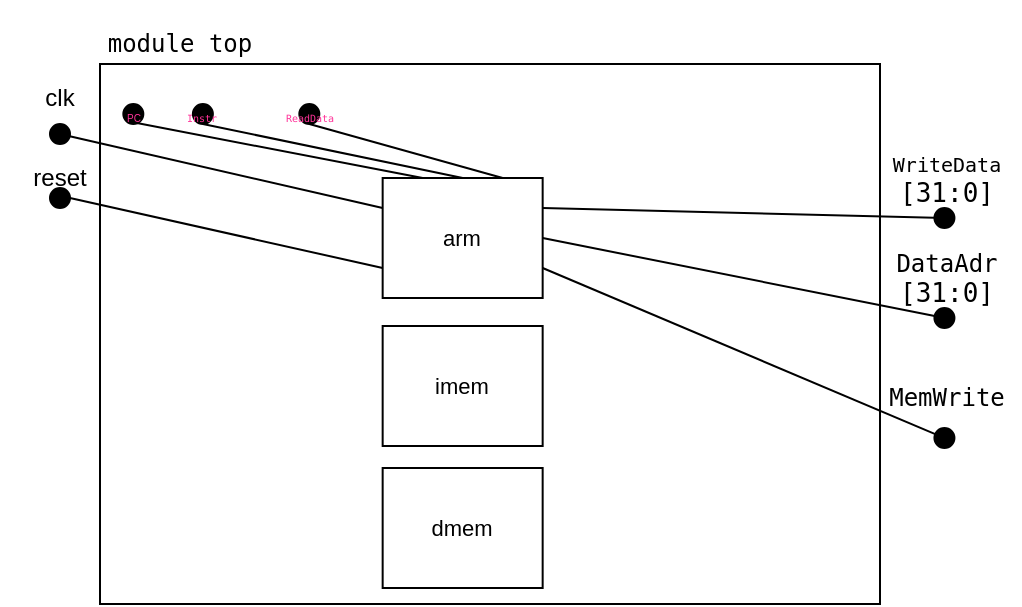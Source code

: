 <mxfile version="26.2.9">
  <diagram name="Página-1" id="jtlJ-4wsGC8OoZ16ufVr">
    <mxGraphModel dx="985" dy="541" grid="1" gridSize="10" guides="1" tooltips="1" connect="1" arrows="1" fold="1" page="1" pageScale="1" pageWidth="827" pageHeight="1169" math="0" shadow="0">
      <root>
        <mxCell id="0" />
        <mxCell id="1" parent="0" />
        <mxCell id="pLzm11BmAwQGTYK_m34K-6" value="&#xa;&lt;code&gt;&lt;span class=&quot;hljs-keyword&quot;&gt;module&lt;/span&gt;&lt;span class=&quot;&quot;&gt; top&lt;/span&gt;&lt;/code&gt;&#xa;&#xa;" style="text;html=1;align=center;verticalAlign=middle;whiteSpace=wrap;rounded=0;" parent="1" vertex="1">
          <mxGeometry x="80" y="130" width="100" height="30" as="geometry" />
        </mxCell>
        <mxCell id="pLzm11BmAwQGTYK_m34K-16" value="" style="group;flipH=1;" parent="1" vertex="1" connectable="0">
          <mxGeometry x="440" y="190" width="110" height="228" as="geometry" />
        </mxCell>
        <mxCell id="pLzm11BmAwQGTYK_m34K-13" value="" style="ellipse;whiteSpace=wrap;html=1;aspect=fixed;fillColor=#000000;" parent="pLzm11BmAwQGTYK_m34K-16" vertex="1">
          <mxGeometry x="67.222" y="30" width="10" height="10" as="geometry" />
        </mxCell>
        <mxCell id="pLzm11BmAwQGTYK_m34K-14" value="&lt;code&gt;&lt;span class=&quot;&quot;&gt;&lt;font style=&quot;font-size: 10px;&quot;&gt;WriteData&lt;/font&gt;&lt;/span&gt;&lt;/code&gt;&lt;div&gt;&lt;code&gt;&lt;span class=&quot;&quot;&gt;&lt;font size=&quot;3&quot;&gt;&lt;span class=&quot;&quot;&gt;[&lt;/span&gt;&lt;span class=&quot;hljs-number&quot;&gt;31&lt;/span&gt;&lt;span class=&quot;&quot;&gt;:&lt;/span&gt;&lt;span class=&quot;hljs-number&quot;&gt;0&lt;/span&gt;&lt;span class=&quot;&quot;&gt;]&lt;/span&gt;&lt;/font&gt;&lt;/span&gt;&lt;/code&gt;&lt;/div&gt;" style="text;html=1;align=center;verticalAlign=middle;whiteSpace=wrap;rounded=0;" parent="pLzm11BmAwQGTYK_m34K-16" vertex="1">
          <mxGeometry x="36.667" width="73.333" height="30" as="geometry" />
        </mxCell>
        <mxCell id="pLzm11BmAwQGTYK_m34K-1" value="" style="rounded=0;whiteSpace=wrap;html=1;" parent="pLzm11BmAwQGTYK_m34K-16" vertex="1">
          <mxGeometry x="-350" y="-42" width="390" height="270" as="geometry" />
        </mxCell>
        <mxCell id="pLzm11BmAwQGTYK_m34K-35" value="" style="group;flipH=1;" parent="pLzm11BmAwQGTYK_m34K-16" vertex="1" connectable="0">
          <mxGeometry x="-370" y="-22" width="116.1" height="40" as="geometry" />
        </mxCell>
        <mxCell id="pLzm11BmAwQGTYK_m34K-36" value="&lt;span style=&quot;font-family: monospace;&quot;&gt;&lt;font style=&quot;font-size: 5px; color: rgb(255, 51, 153);&quot;&gt;Instr&lt;/font&gt;&lt;/span&gt;" style="ellipse;whiteSpace=wrap;html=1;aspect=fixed;fillColor=#000000;" parent="pLzm11BmAwQGTYK_m34K-35" vertex="1">
          <mxGeometry x="66.44" width="10" height="10" as="geometry" />
        </mxCell>
        <mxCell id="pLzm11BmAwQGTYK_m34K-43" value="&lt;span style=&quot;font-family: monospace;&quot;&gt;&lt;font style=&quot;font-size: 5px; color: rgb(255, 51, 153);&quot;&gt;ReadData&lt;/font&gt;&lt;/span&gt;" style="ellipse;whiteSpace=wrap;html=1;aspect=fixed;fillColor=#000000;" parent="pLzm11BmAwQGTYK_m34K-16" vertex="1">
          <mxGeometry x="-250.333" y="-22" width="10" height="10" as="geometry" />
        </mxCell>
        <mxCell id="pLzm11BmAwQGTYK_m34K-27" value="" style="group;flipH=1;" parent="pLzm11BmAwQGTYK_m34K-16" vertex="1" connectable="0">
          <mxGeometry x="-370" y="-22" width="110" height="40" as="geometry" />
        </mxCell>
        <mxCell id="pLzm11BmAwQGTYK_m34K-28" value="&lt;font style=&quot;font-size: 5px; color: rgb(255, 51, 153);&quot;&gt;PC&lt;/font&gt;" style="ellipse;whiteSpace=wrap;html=1;aspect=fixed;fillColor=#000000;" parent="pLzm11BmAwQGTYK_m34K-27" vertex="1">
          <mxGeometry x="31.663" width="10" height="10" as="geometry" />
        </mxCell>
        <mxCell id="pLzm11BmAwQGTYK_m34K-25" value="" style="group" parent="pLzm11BmAwQGTYK_m34K-27" vertex="1" connectable="0">
          <mxGeometry x="-30" y="-18" width="90" height="40" as="geometry" />
        </mxCell>
        <mxCell id="pLzm11BmAwQGTYK_m34K-7" value="" style="ellipse;whiteSpace=wrap;html=1;aspect=fixed;fillColor=#000000;" parent="pLzm11BmAwQGTYK_m34K-25" vertex="1">
          <mxGeometry x="25" y="28" width="10" height="10" as="geometry" />
        </mxCell>
        <mxCell id="pLzm11BmAwQGTYK_m34K-8" value="clk" style="text;html=1;align=center;verticalAlign=middle;whiteSpace=wrap;rounded=0;" parent="pLzm11BmAwQGTYK_m34K-25" vertex="1">
          <mxGeometry width="60" height="30" as="geometry" />
        </mxCell>
        <mxCell id="pLzm11BmAwQGTYK_m34K-44" value="arm" style="rounded=0;whiteSpace=wrap;html=1;fontFamily=Helvetica;fontSize=11;fontColor=default;labelBackgroundColor=default;" parent="pLzm11BmAwQGTYK_m34K-16" vertex="1">
          <mxGeometry x="-208.67" y="15" width="80" height="60" as="geometry" />
        </mxCell>
        <mxCell id="pLzm11BmAwQGTYK_m34K-15" value="" style="endArrow=none;html=1;rounded=0;exitX=1;exitY=0.25;exitDx=0;exitDy=0;" parent="pLzm11BmAwQGTYK_m34K-16" source="pLzm11BmAwQGTYK_m34K-44" target="pLzm11BmAwQGTYK_m34K-13" edge="1">
          <mxGeometry width="50" height="50" relative="1" as="geometry">
            <mxPoint y="35" as="sourcePoint" />
            <mxPoint y="57.65" as="targetPoint" />
          </mxGeometry>
        </mxCell>
        <mxCell id="pLzm11BmAwQGTYK_m34K-73" value="" style="endArrow=none;html=1;rounded=0;strokeColor=default;align=center;verticalAlign=middle;fontFamily=Helvetica;fontSize=11;fontColor=default;labelBackgroundColor=default;edgeStyle=none;entryX=0.041;entryY=0.98;entryDx=0;entryDy=0;entryPerimeter=0;exitX=0.25;exitY=0;exitDx=0;exitDy=0;" parent="pLzm11BmAwQGTYK_m34K-16" source="pLzm11BmAwQGTYK_m34K-44" edge="1">
          <mxGeometry width="50" height="50" relative="1" as="geometry">
            <mxPoint x="-160" y="130" as="sourcePoint" />
            <mxPoint x="-332.22" y="-12.6" as="targetPoint" />
          </mxGeometry>
        </mxCell>
        <mxCell id="pLzm11BmAwQGTYK_m34K-74" value="" style="endArrow=none;html=1;rounded=0;strokeColor=default;align=center;verticalAlign=middle;fontFamily=Helvetica;fontSize=11;fontColor=default;labelBackgroundColor=default;edgeStyle=none;entryX=0.5;entryY=1;entryDx=0;entryDy=0;exitX=0.5;exitY=0;exitDx=0;exitDy=0;" parent="pLzm11BmAwQGTYK_m34K-16" source="pLzm11BmAwQGTYK_m34K-44" edge="1">
          <mxGeometry width="50" height="50" relative="1" as="geometry">
            <mxPoint x="-160" y="130" as="sourcePoint" />
            <mxPoint x="-298.56" y="-12" as="targetPoint" />
          </mxGeometry>
        </mxCell>
        <mxCell id="pLzm11BmAwQGTYK_m34K-75" value="" style="endArrow=none;html=1;rounded=0;strokeColor=default;align=center;verticalAlign=middle;fontFamily=Helvetica;fontSize=11;fontColor=default;labelBackgroundColor=default;edgeStyle=none;entryX=0.5;entryY=1;entryDx=0;entryDy=0;exitX=0.75;exitY=0;exitDx=0;exitDy=0;" parent="pLzm11BmAwQGTYK_m34K-16" source="pLzm11BmAwQGTYK_m34K-44" edge="1">
          <mxGeometry width="50" height="50" relative="1" as="geometry">
            <mxPoint x="-160" y="130" as="sourcePoint" />
            <mxPoint x="-245.333" y="-12" as="targetPoint" />
          </mxGeometry>
        </mxCell>
        <mxCell id="pLzm11BmAwQGTYK_m34K-69" value="" style="endArrow=none;html=1;rounded=0;strokeColor=default;align=center;verticalAlign=middle;fontFamily=Helvetica;fontSize=11;fontColor=default;labelBackgroundColor=default;edgeStyle=none;entryX=0;entryY=0.25;entryDx=0;entryDy=0;" parent="pLzm11BmAwQGTYK_m34K-16" source="pLzm11BmAwQGTYK_m34K-7" target="pLzm11BmAwQGTYK_m34K-44" edge="1">
          <mxGeometry width="50" height="50" relative="1" as="geometry">
            <mxPoint x="-200" y="110" as="sourcePoint" />
            <mxPoint x="-150" y="60" as="targetPoint" />
          </mxGeometry>
        </mxCell>
        <mxCell id="pLzm11BmAwQGTYK_m34K-9" value="" style="ellipse;whiteSpace=wrap;html=1;aspect=fixed;fillColor=#000000;" parent="1" vertex="1">
          <mxGeometry x="65" y="210" width="10" height="10" as="geometry" />
        </mxCell>
        <mxCell id="pLzm11BmAwQGTYK_m34K-10" value="reset" style="text;html=1;align=center;verticalAlign=middle;whiteSpace=wrap;rounded=0;" parent="1" vertex="1">
          <mxGeometry x="40" y="190" width="60" height="30" as="geometry" />
        </mxCell>
        <mxCell id="pLzm11BmAwQGTYK_m34K-12" value="" style="endArrow=none;html=1;rounded=0;entryX=1;entryY=0.5;entryDx=0;entryDy=0;exitX=0;exitY=0.75;exitDx=0;exitDy=0;" parent="1" source="pLzm11BmAwQGTYK_m34K-44" target="pLzm11BmAwQGTYK_m34K-9" edge="1">
          <mxGeometry width="50" height="50" relative="1" as="geometry">
            <mxPoint x="230" y="247" as="sourcePoint" />
            <mxPoint x="75" y="236.92" as="targetPoint" />
          </mxGeometry>
        </mxCell>
        <mxCell id="pLzm11BmAwQGTYK_m34K-18" value="" style="ellipse;whiteSpace=wrap;html=1;aspect=fixed;fillColor=#000000;" parent="1" vertex="1">
          <mxGeometry x="507.222" y="270" width="10" height="10" as="geometry" />
        </mxCell>
        <mxCell id="pLzm11BmAwQGTYK_m34K-19" value="&lt;code&gt;DataAdr&lt;/code&gt;&lt;br&gt;&lt;div&gt;&lt;code&gt;&lt;span class=&quot;&quot;&gt;&lt;font size=&quot;3&quot;&gt;&lt;span class=&quot;&quot;&gt;[&lt;/span&gt;&lt;span class=&quot;hljs-number&quot;&gt;31&lt;/span&gt;&lt;span class=&quot;&quot;&gt;:&lt;/span&gt;&lt;span class=&quot;hljs-number&quot;&gt;0&lt;/span&gt;&lt;span class=&quot;&quot;&gt;]&lt;/span&gt;&lt;/font&gt;&lt;/span&gt;&lt;/code&gt;&lt;/div&gt;" style="text;html=1;align=center;verticalAlign=middle;whiteSpace=wrap;rounded=0;" parent="1" vertex="1">
          <mxGeometry x="476.667" y="240" width="73.333" height="30" as="geometry" />
        </mxCell>
        <mxCell id="pLzm11BmAwQGTYK_m34K-20" value="" style="endArrow=none;html=1;rounded=0;exitX=1;exitY=0.5;exitDx=0;exitDy=0;" parent="1" source="pLzm11BmAwQGTYK_m34K-44" target="pLzm11BmAwQGTYK_m34K-18" edge="1">
          <mxGeometry width="50" height="50" relative="1" as="geometry">
            <mxPoint x="440" y="275" as="sourcePoint" />
            <mxPoint x="440" y="297.65" as="targetPoint" />
          </mxGeometry>
        </mxCell>
        <mxCell id="pLzm11BmAwQGTYK_m34K-22" value="" style="ellipse;whiteSpace=wrap;html=1;aspect=fixed;fillColor=#000000;" parent="1" vertex="1">
          <mxGeometry x="507.222" y="330" width="10" height="10" as="geometry" />
        </mxCell>
        <mxCell id="pLzm11BmAwQGTYK_m34K-23" value="&lt;code&gt;MemWrite&lt;/code&gt;" style="text;html=1;align=center;verticalAlign=middle;whiteSpace=wrap;rounded=0;" parent="1" vertex="1">
          <mxGeometry x="476.667" y="300" width="73.333" height="30" as="geometry" />
        </mxCell>
        <mxCell id="pLzm11BmAwQGTYK_m34K-24" value="" style="endArrow=none;html=1;rounded=0;exitX=1;exitY=0.75;exitDx=0;exitDy=0;" parent="1" source="pLzm11BmAwQGTYK_m34K-44" target="pLzm11BmAwQGTYK_m34K-22" edge="1">
          <mxGeometry width="50" height="50" relative="1" as="geometry">
            <mxPoint x="440" y="335" as="sourcePoint" />
            <mxPoint x="440" y="357.65" as="targetPoint" />
          </mxGeometry>
        </mxCell>
        <mxCell id="pLzm11BmAwQGTYK_m34K-59" value="&lt;div style=&quot;&quot;&gt;&lt;span style=&quot;background-color: light-dark(#ffffff, var(--ge-dark-color, #121212)); color: light-dark(rgb(0, 0, 0), rgb(255, 255, 255));&quot;&gt;imem&lt;/span&gt;&lt;/div&gt;&lt;div&gt;&lt;/div&gt;" style="rounded=0;whiteSpace=wrap;html=1;fontFamily=Helvetica;fontSize=11;fontColor=default;labelBackgroundColor=default;align=center;" parent="1" vertex="1">
          <mxGeometry x="231.33" y="279" width="80" height="60" as="geometry" />
        </mxCell>
        <mxCell id="pLzm11BmAwQGTYK_m34K-61" value="dmem" style="rounded=0;whiteSpace=wrap;html=1;fontFamily=Helvetica;fontSize=11;fontColor=default;labelBackgroundColor=default;" parent="1" vertex="1">
          <mxGeometry x="231.33" y="350" width="80" height="60" as="geometry" />
        </mxCell>
      </root>
    </mxGraphModel>
  </diagram>
</mxfile>
